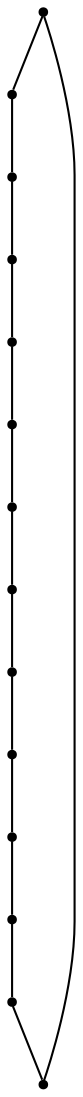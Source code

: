 graph {
  node [shape=point,comment="{\"directed\":false,\"doi\":\"10.1007/978-3-540-31843-9_12\",\"figure\":\"6 (2)\"}"]

  v0 [pos="724.884847383721,437.8571010771252"]
  v1 [pos="612.3639171511628,432.8571773710705"]
  v2 [pos="822.6529978197674,467.35717228480746"]
  v3 [pos="905.9185319767441,516.1070959908623"]
  v4 [pos="318.80930232558137,521.1071468534924"]
  v5 [pos="411.57656704215117,472.10710616338815"]
  v6 [pos="514.5957349200581,442.85715193975545"]
  v7 [pos="905.9185319767442,687.357185000465"]
  v8 [pos="822.6529978197674,731.357174827939"]
  v9 [pos="724.884847383721,760.8571188790459"]
  v10 [pos="612.3639171511627,770.6071036202568"]
  v11 [pos="519.3466160973837,760.8571188790459"]
  v12 [pos="411.57656704215117,736.3570985339937"]
  v13 [pos="318.80930232558137,682.3571341378349"]

  v0 -- v1 [id="-1",pos="724.884847383721,437.8571010771252 690.664730575215,436.152809543834 654.7201418566763,433.11543237595333 612.3639171511628,432.8571773710705"]
  v2 -- v0 [id="-2",pos="822.6529978197674,467.35717228480746 793.2014918401078,456.6276040382753 760.0642379652431,447.73491045704895 724.884847383721,437.8571010771252"]
  v3 -- v2 [id="-3",pos="905.9185319767441,516.1070959908623 884.8946387282608,496.7822580459688 856.2185934731044,480.77823384107126 822.6529978197674,467.35717228480746"]
  v3 -- v7 [id="-4",pos="905.9185319767441,516.1070959908623 937.403129969658,540.4012111925001 954.9734738372094,570.1098104936248 954.9734738372093,601.8571671985445 954.9734738372094,633.5597334402042 937.4526250726394,663.2293001231553 905.9185319767442,687.357185000465"]
  v4 -- v13 [id="-5",pos="318.80930232558137,521.1071468534924 294.2551504078141,545.8607961352695 279.75619549418604,573.0177957487406 279.75619549418604,601.8571671985445 279.75619549418604,630.6453737631807 294.20378933638403,657.7571802686496 318.80930232558137,682.3571341378349"]
  v5 -- v4 [id="-6",pos="411.57656704215117,472.10710616338815 373.1150461523631,483.0718385248283 342.2114188150116,501.2812216541058 318.80930232558137,521.1071468534924"]
  v6 -- v5 [id="-7",pos="514.5957349200581,442.85715193975545 476.20710103260234,447.2370577527886 441.0603599824493,456.62984172818256 411.57656704215117,472.10710616338815"]
  v1 -- v6 [id="-8",pos="612.3639171511628,432.8571773710705 581.4235343881112,433.11543237595333 546.7881743342082,435.9272145249264 514.5957349200581,442.85715193975545"]
  v8 -- v7 [id="-9",pos="822.6529978197674,731.357174827939 857.2705848152614,722.3582383439159 885.3850983575539,706.5546302132288 905.9185319767442,687.357185000465"]
  v9 -- v8 [id="-10",pos="724.884847383721,760.8571188790459 761.3249127640422,755.7113954240749 794.7551118765736,746.6389799536441 822.6529978197674,731.357174827939"]
  v10 -- v9 [id="-11",pos="612.3639171511627,770.6071036202568 655.0527290877944,770.5987748645601 691.3046729805901,767.507071284354 724.884847383721,760.8571188790459"]
  v11 -- v10 [id="-12",pos="519.3466160973837,760.8571188790459 550.0860890189066,768.0481236792259 583.1331332401858,770.5987748645601 612.3639171511627,770.6071036202568"]
  v13 -- v12 [id="-13",pos="318.80930232558137,682.3571341378349 342.3991380185507,702.6505963903204 373.90519005913336,721.1218875276343 411.57656704215117,736.3570985339937"]
  v12 -- v11 [id="-14",pos="411.57656704215117,736.3570985339937 443.49984739232053,747.8827740523168 479.7104294444573,757.3332237021127 519.3466160973837,760.8571188790459"]
}
